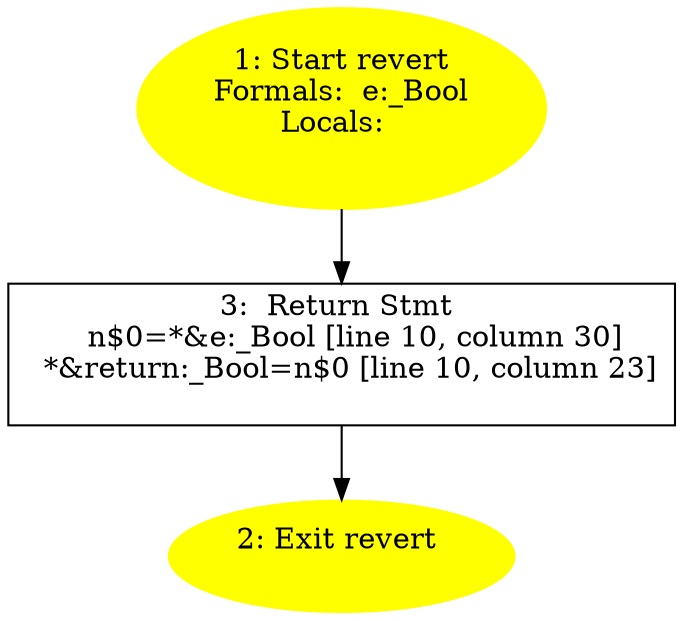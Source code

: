 /* @generated */
digraph cfg {
"revert.4bc48a3c9ac7468d2d5d1a6fb5f87654_1" [label="1: Start revert\nFormals:  e:_Bool\nLocals:  \n  " color=yellow style=filled]
	

	 "revert.4bc48a3c9ac7468d2d5d1a6fb5f87654_1" -> "revert.4bc48a3c9ac7468d2d5d1a6fb5f87654_3" ;
"revert.4bc48a3c9ac7468d2d5d1a6fb5f87654_2" [label="2: Exit revert \n  " color=yellow style=filled]
	

"revert.4bc48a3c9ac7468d2d5d1a6fb5f87654_3" [label="3:  Return Stmt \n   n$0=*&e:_Bool [line 10, column 30]\n  *&return:_Bool=n$0 [line 10, column 23]\n " shape="box"]
	

	 "revert.4bc48a3c9ac7468d2d5d1a6fb5f87654_3" -> "revert.4bc48a3c9ac7468d2d5d1a6fb5f87654_2" ;
}
